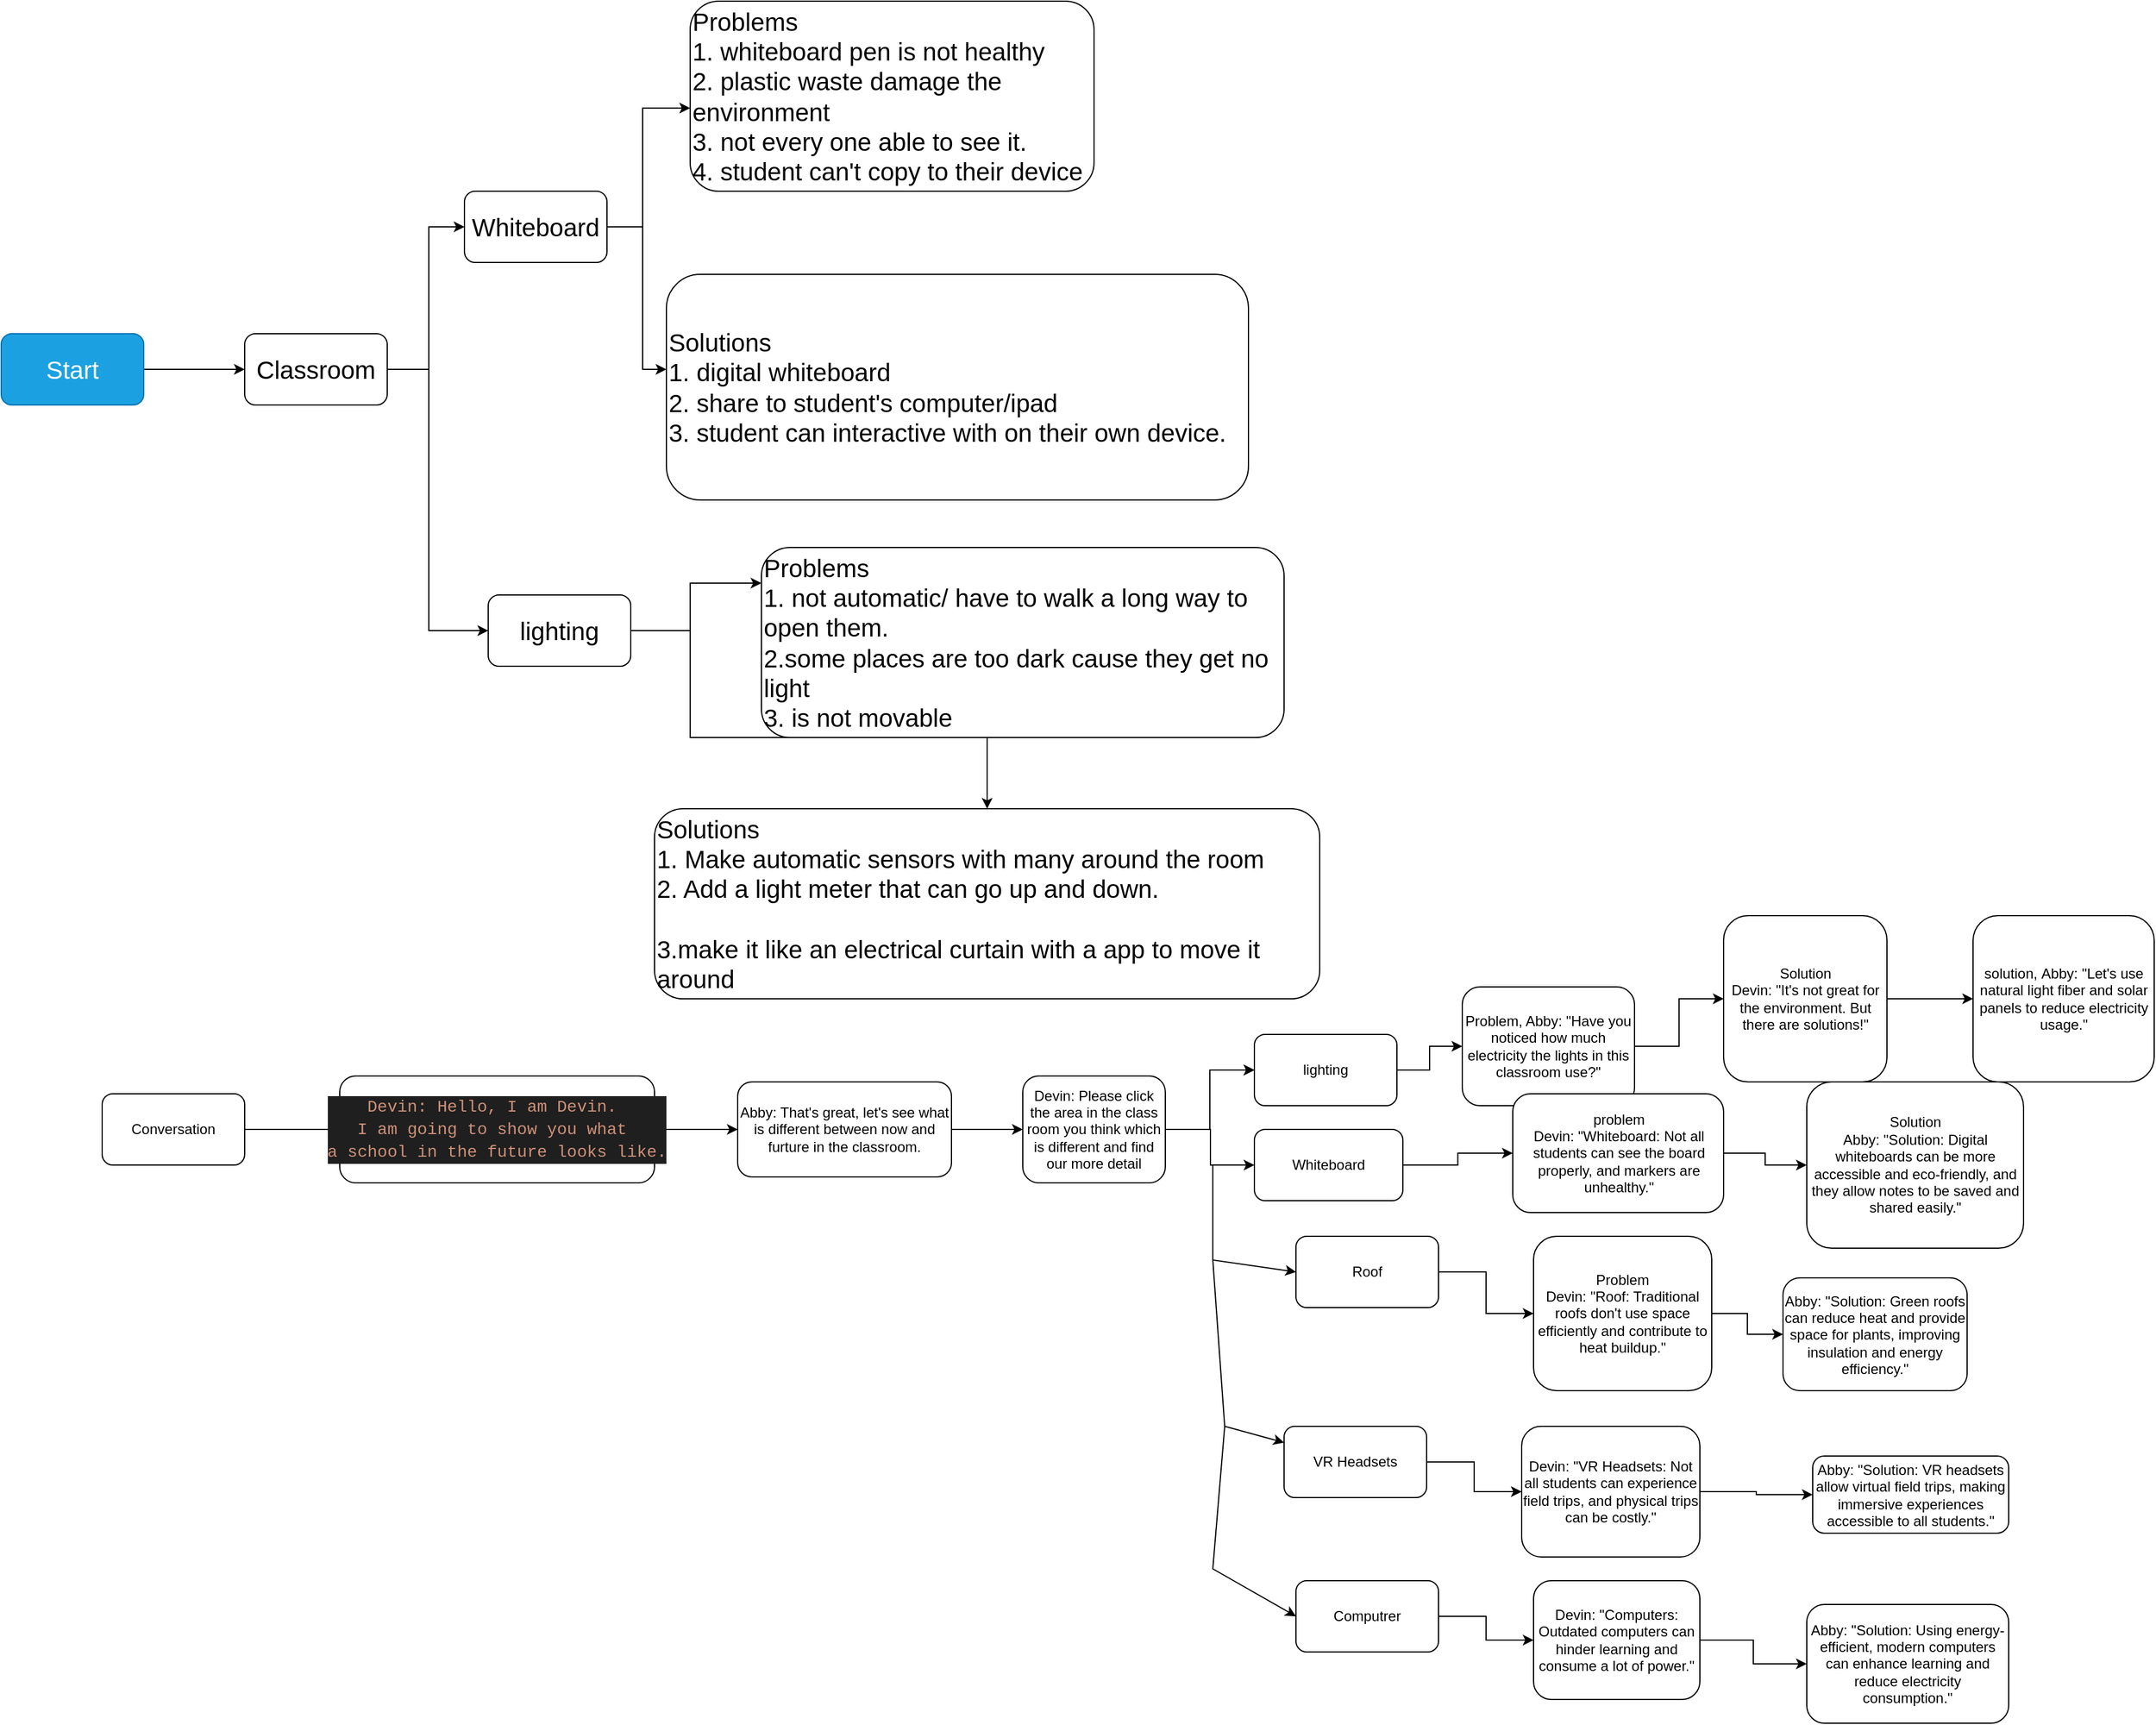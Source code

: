 <mxfile version="20.8.16" type="device"><diagram name="Page-1" id="1Ht2_TqKwG_SBV3NoHXA"><mxGraphModel dx="378" dy="644" grid="1" gridSize="10" guides="1" tooltips="1" connect="1" arrows="1" fold="1" page="1" pageScale="1" pageWidth="850" pageHeight="1100" math="0" shadow="0"><root><mxCell id="0"/><mxCell id="1" parent="0"/><mxCell id="Fb9mNZrfQ_4vvmd7Jvxp-3" value="" style="edgeStyle=orthogonalEdgeStyle;rounded=0;orthogonalLoop=1;jettySize=auto;html=1;" parent="1" source="Fb9mNZrfQ_4vvmd7Jvxp-1" target="Fb9mNZrfQ_4vvmd7Jvxp-2" edge="1"><mxGeometry relative="1" as="geometry"/></mxCell><mxCell id="Fb9mNZrfQ_4vvmd7Jvxp-1" value="Start" style="rounded=1;whiteSpace=wrap;html=1;fillColor=#1ba1e2;fontColor=#ffffff;strokeColor=#006EAF;fontSize=21;" parent="1" vertex="1"><mxGeometry x="100" y="280" width="120" height="60" as="geometry"/></mxCell><mxCell id="Fb9mNZrfQ_4vvmd7Jvxp-5" value="" style="edgeStyle=orthogonalEdgeStyle;rounded=0;orthogonalLoop=1;jettySize=auto;html=1;" parent="1" source="Fb9mNZrfQ_4vvmd7Jvxp-2" target="Fb9mNZrfQ_4vvmd7Jvxp-4" edge="1"><mxGeometry relative="1" as="geometry"><Array as="points"><mxPoint x="460" y="310"/><mxPoint x="460" y="190"/></Array></mxGeometry></mxCell><mxCell id="Fb9mNZrfQ_4vvmd7Jvxp-11" value="" style="edgeStyle=orthogonalEdgeStyle;rounded=0;orthogonalLoop=1;jettySize=auto;html=1;" parent="1" source="Fb9mNZrfQ_4vvmd7Jvxp-2" target="Fb9mNZrfQ_4vvmd7Jvxp-10" edge="1"><mxGeometry relative="1" as="geometry"><Array as="points"><mxPoint x="460" y="310"/><mxPoint x="460" y="530"/></Array></mxGeometry></mxCell><mxCell id="Fb9mNZrfQ_4vvmd7Jvxp-2" value="Classroom" style="whiteSpace=wrap;html=1;fontSize=21;rounded=1;" parent="1" vertex="1"><mxGeometry x="305" y="280" width="120" height="60" as="geometry"/></mxCell><mxCell id="Fb9mNZrfQ_4vvmd7Jvxp-7" value="" style="edgeStyle=orthogonalEdgeStyle;rounded=0;orthogonalLoop=1;jettySize=auto;html=1;" parent="1" source="Fb9mNZrfQ_4vvmd7Jvxp-4" target="Fb9mNZrfQ_4vvmd7Jvxp-6" edge="1"><mxGeometry relative="1" as="geometry"><Array as="points"><mxPoint x="640" y="190"/><mxPoint x="640" y="90"/></Array></mxGeometry></mxCell><mxCell id="Fb9mNZrfQ_4vvmd7Jvxp-9" value="" style="edgeStyle=orthogonalEdgeStyle;rounded=0;orthogonalLoop=1;jettySize=auto;html=1;" parent="1" source="Fb9mNZrfQ_4vvmd7Jvxp-4" target="Fb9mNZrfQ_4vvmd7Jvxp-8" edge="1"><mxGeometry relative="1" as="geometry"><Array as="points"><mxPoint x="640" y="190"/><mxPoint x="640" y="310"/></Array></mxGeometry></mxCell><mxCell id="Fb9mNZrfQ_4vvmd7Jvxp-4" value="Whiteboard" style="whiteSpace=wrap;html=1;fontSize=21;rounded=1;" parent="1" vertex="1"><mxGeometry x="490" y="160" width="120" height="60" as="geometry"/></mxCell><mxCell id="Fb9mNZrfQ_4vvmd7Jvxp-6" value="Problems&lt;div&gt;1. whiteboard pen is not healthy&lt;/div&gt;&lt;div&gt;2. plastic waste damage the environment&lt;/div&gt;&lt;div&gt;3. not every one able to see it.&lt;/div&gt;&lt;div&gt;4. student can't copy to their device&lt;/div&gt;" style="whiteSpace=wrap;html=1;fontSize=21;rounded=1;align=left;" parent="1" vertex="1"><mxGeometry x="680" width="340" height="160" as="geometry"/></mxCell><mxCell id="Fb9mNZrfQ_4vvmd7Jvxp-8" value="Solutions&lt;div&gt;1. digital whiteboard&lt;/div&gt;&lt;div&gt;2. share to student's computer/ipad&lt;/div&gt;&lt;div&gt;3. student can interactive with on their own device.&lt;/div&gt;" style="whiteSpace=wrap;html=1;fontSize=21;rounded=1;align=left;" parent="1" vertex="1"><mxGeometry x="660" y="230" width="490" height="190" as="geometry"/></mxCell><mxCell id="Fb9mNZrfQ_4vvmd7Jvxp-13" value="" style="edgeStyle=orthogonalEdgeStyle;rounded=0;orthogonalLoop=1;jettySize=auto;html=1;" parent="1" source="Fb9mNZrfQ_4vvmd7Jvxp-10" target="Fb9mNZrfQ_4vvmd7Jvxp-12" edge="1"><mxGeometry relative="1" as="geometry"><Array as="points"><mxPoint x="680" y="530"/><mxPoint x="680" y="490"/></Array></mxGeometry></mxCell><mxCell id="Fb9mNZrfQ_4vvmd7Jvxp-15" value="" style="edgeStyle=orthogonalEdgeStyle;rounded=0;orthogonalLoop=1;jettySize=auto;html=1;" parent="1" source="Fb9mNZrfQ_4vvmd7Jvxp-10" target="Fb9mNZrfQ_4vvmd7Jvxp-14" edge="1"><mxGeometry relative="1" as="geometry"><Array as="points"><mxPoint x="680" y="530"/><mxPoint x="680" y="620"/></Array></mxGeometry></mxCell><mxCell id="Fb9mNZrfQ_4vvmd7Jvxp-10" value="light&lt;span style=&quot;background-color: initial;&quot;&gt;ing&lt;/span&gt;" style="whiteSpace=wrap;html=1;fontSize=21;rounded=1;" parent="1" vertex="1"><mxGeometry x="510" y="500" width="120" height="60" as="geometry"/></mxCell><mxCell id="Fb9mNZrfQ_4vvmd7Jvxp-12" value="Problems&lt;div&gt;1. not automatic/ have to walk a long way to open them.&lt;/div&gt;&lt;div&gt;2.some places are too dark cause they get no light&lt;/div&gt;&lt;div&gt;3. is not movable&lt;/div&gt;" style="whiteSpace=wrap;html=1;fontSize=21;rounded=1;align=left;" parent="1" vertex="1"><mxGeometry x="740" y="460" width="440" height="160" as="geometry"/></mxCell><mxCell id="Fb9mNZrfQ_4vvmd7Jvxp-14" value="Solutions&lt;div&gt;&lt;span style=&quot;background-color: initial;&quot;&gt;1. Make automatic sensors with many around the room&lt;/span&gt;&lt;/div&gt;&lt;div style=&quot;border-color: var(--border-color);&quot;&gt;2. Add a light meter that can go up and down.&amp;nbsp;&lt;/div&gt;&lt;div&gt;&lt;span style=&quot;background-color: initial;&quot;&gt;&amp;nbsp;&lt;/span&gt;&lt;br&gt;&lt;/div&gt;&lt;div&gt;3.make it like an electrical curtain with a app to move it around&lt;/div&gt;" style="whiteSpace=wrap;html=1;fontSize=21;rounded=1;align=left;" parent="1" vertex="1"><mxGeometry x="650" y="680" width="560" height="160" as="geometry"/></mxCell><mxCell id="0myGVxyWQiI1HPDmhMZt-3" value="" style="edgeStyle=orthogonalEdgeStyle;rounded=0;orthogonalLoop=1;jettySize=auto;html=1;" parent="1" source="0myGVxyWQiI1HPDmhMZt-1" target="0myGVxyWQiI1HPDmhMZt-2" edge="1"><mxGeometry relative="1" as="geometry"/></mxCell><mxCell id="0myGVxyWQiI1HPDmhMZt-1" value="Conversation" style="rounded=1;whiteSpace=wrap;html=1;" parent="1" vertex="1"><mxGeometry x="185" y="920" width="120" height="60" as="geometry"/></mxCell><mxCell id="0myGVxyWQiI1HPDmhMZt-5" value="" style="edgeStyle=orthogonalEdgeStyle;rounded=0;orthogonalLoop=1;jettySize=auto;html=1;" parent="1" source="0myGVxyWQiI1HPDmhMZt-2" target="0myGVxyWQiI1HPDmhMZt-4" edge="1"><mxGeometry relative="1" as="geometry"/></mxCell><mxCell id="0myGVxyWQiI1HPDmhMZt-2" value="&lt;div style=&quot;color: rgb(204, 204, 204); background-color: rgb(31, 31, 31); font-family: Consolas, &amp;quot;Courier New&amp;quot;, monospace; font-size: 14px; line-height: 19px; white-space: pre;&quot;&gt;&lt;span style=&quot;color: #ce9178;&quot;&gt;Devin: Hello, I am Devin. &lt;/span&gt;&lt;/div&gt;&lt;div style=&quot;color: rgb(204, 204, 204); background-color: rgb(31, 31, 31); font-family: Consolas, &amp;quot;Courier New&amp;quot;, monospace; font-size: 14px; line-height: 19px; white-space: pre;&quot;&gt;&lt;span style=&quot;color: #ce9178;&quot;&gt;I am going to show you what &lt;/span&gt;&lt;/div&gt;&lt;div style=&quot;color: rgb(204, 204, 204); background-color: rgb(31, 31, 31); font-family: Consolas, &amp;quot;Courier New&amp;quot;, monospace; font-size: 14px; line-height: 19px; white-space: pre;&quot;&gt;&lt;span style=&quot;color: #ce9178;&quot;&gt;a school in the future looks like.&lt;/span&gt;&lt;/div&gt;" style="whiteSpace=wrap;html=1;rounded=1;" parent="1" vertex="1"><mxGeometry x="385" y="905" width="265" height="90" as="geometry"/></mxCell><mxCell id="0myGVxyWQiI1HPDmhMZt-7" value="" style="edgeStyle=orthogonalEdgeStyle;rounded=0;orthogonalLoop=1;jettySize=auto;html=1;" parent="1" source="0myGVxyWQiI1HPDmhMZt-4" target="0myGVxyWQiI1HPDmhMZt-6" edge="1"><mxGeometry relative="1" as="geometry"/></mxCell><mxCell id="0myGVxyWQiI1HPDmhMZt-4" value="Abby: That's great, let's see what is different between now and furture in the classroom." style="whiteSpace=wrap;html=1;rounded=1;" parent="1" vertex="1"><mxGeometry x="720" y="910" width="180" height="80" as="geometry"/></mxCell><mxCell id="0myGVxyWQiI1HPDmhMZt-9" value="" style="edgeStyle=orthogonalEdgeStyle;rounded=0;orthogonalLoop=1;jettySize=auto;html=1;" parent="1" source="0myGVxyWQiI1HPDmhMZt-6" target="0myGVxyWQiI1HPDmhMZt-8" edge="1"><mxGeometry relative="1" as="geometry"/></mxCell><mxCell id="0myGVxyWQiI1HPDmhMZt-10" value="" style="edgeStyle=orthogonalEdgeStyle;rounded=0;orthogonalLoop=1;jettySize=auto;html=1;" parent="1" source="0myGVxyWQiI1HPDmhMZt-6" target="0myGVxyWQiI1HPDmhMZt-8" edge="1"><mxGeometry relative="1" as="geometry"/></mxCell><mxCell id="0myGVxyWQiI1HPDmhMZt-12" value="" style="edgeStyle=orthogonalEdgeStyle;rounded=0;orthogonalLoop=1;jettySize=auto;html=1;" parent="1" source="0myGVxyWQiI1HPDmhMZt-6" target="0myGVxyWQiI1HPDmhMZt-11" edge="1"><mxGeometry relative="1" as="geometry"><Array as="points"><mxPoint x="1118" y="950"/><mxPoint x="1118" y="980"/></Array></mxGeometry></mxCell><mxCell id="0myGVxyWQiI1HPDmhMZt-6" value="Devin: Please click the area in the class room you think which is different and find our more detail" style="whiteSpace=wrap;html=1;rounded=1;" parent="1" vertex="1"><mxGeometry x="960" y="905" width="120" height="90" as="geometry"/></mxCell><mxCell id="s9zIzL7yRvZEW_IvdfzG-3" value="" style="edgeStyle=orthogonalEdgeStyle;rounded=0;orthogonalLoop=1;jettySize=auto;html=1;" edge="1" parent="1" source="0myGVxyWQiI1HPDmhMZt-8" target="s9zIzL7yRvZEW_IvdfzG-2"><mxGeometry relative="1" as="geometry"/></mxCell><mxCell id="0myGVxyWQiI1HPDmhMZt-8" value="lighting" style="whiteSpace=wrap;html=1;rounded=1;" parent="1" vertex="1"><mxGeometry x="1155" y="870" width="120" height="60" as="geometry"/></mxCell><mxCell id="s9zIzL7yRvZEW_IvdfzG-9" value="" style="edgeStyle=orthogonalEdgeStyle;rounded=0;orthogonalLoop=1;jettySize=auto;html=1;" edge="1" parent="1" source="0myGVxyWQiI1HPDmhMZt-11" target="s9zIzL7yRvZEW_IvdfzG-8"><mxGeometry relative="1" as="geometry"/></mxCell><mxCell id="0myGVxyWQiI1HPDmhMZt-11" value="Whiteboard" style="whiteSpace=wrap;html=1;rounded=1;" parent="1" vertex="1"><mxGeometry x="1155" y="950" width="125" height="60" as="geometry"/></mxCell><mxCell id="s9zIzL7yRvZEW_IvdfzG-5" value="" style="edgeStyle=orthogonalEdgeStyle;rounded=0;orthogonalLoop=1;jettySize=auto;html=1;" edge="1" parent="1" source="s9zIzL7yRvZEW_IvdfzG-2" target="s9zIzL7yRvZEW_IvdfzG-4"><mxGeometry relative="1" as="geometry"/></mxCell><mxCell id="s9zIzL7yRvZEW_IvdfzG-2" value="Problem, Abby: &quot;Have you noticed how much electricity the lights in this classroom use?&quot;" style="whiteSpace=wrap;html=1;rounded=1;" vertex="1" parent="1"><mxGeometry x="1330" y="830" width="145" height="100" as="geometry"/></mxCell><mxCell id="s9zIzL7yRvZEW_IvdfzG-7" value="" style="edgeStyle=orthogonalEdgeStyle;rounded=0;orthogonalLoop=1;jettySize=auto;html=1;" edge="1" parent="1" source="s9zIzL7yRvZEW_IvdfzG-4" target="s9zIzL7yRvZEW_IvdfzG-6"><mxGeometry relative="1" as="geometry"/></mxCell><mxCell id="s9zIzL7yRvZEW_IvdfzG-4" value="Solution&lt;br&gt;Devin: &quot;It's not great for the environment. But there are solutions!&quot;" style="whiteSpace=wrap;html=1;rounded=1;" vertex="1" parent="1"><mxGeometry x="1550" y="770" width="137.5" height="140" as="geometry"/></mxCell><mxCell id="s9zIzL7yRvZEW_IvdfzG-6" value="solution,&amp;nbsp;Abby: &quot;Let's use natural light fiber and solar panels to reduce electricity usage.&quot;" style="whiteSpace=wrap;html=1;rounded=1;" vertex="1" parent="1"><mxGeometry x="1760" y="770" width="152.5" height="140" as="geometry"/></mxCell><mxCell id="s9zIzL7yRvZEW_IvdfzG-12" value="" style="edgeStyle=orthogonalEdgeStyle;rounded=0;orthogonalLoop=1;jettySize=auto;html=1;" edge="1" parent="1" source="s9zIzL7yRvZEW_IvdfzG-8" target="s9zIzL7yRvZEW_IvdfzG-11"><mxGeometry relative="1" as="geometry"/></mxCell><mxCell id="s9zIzL7yRvZEW_IvdfzG-8" value="problem&lt;br&gt;Devin: &quot;Whiteboard: Not all students can see the board properly, and markers are unhealthy.&quot;" style="whiteSpace=wrap;html=1;rounded=1;" vertex="1" parent="1"><mxGeometry x="1372.5" y="920" width="177.5" height="100" as="geometry"/></mxCell><mxCell id="s9zIzL7yRvZEW_IvdfzG-11" value="Solution&lt;br&gt;Abby: &quot;Solution: Digital whiteboards can be more accessible and eco-friendly, and they allow notes to be saved and shared easily.&quot;" style="whiteSpace=wrap;html=1;rounded=1;" vertex="1" parent="1"><mxGeometry x="1620" y="910" width="182.5" height="140" as="geometry"/></mxCell><mxCell id="s9zIzL7yRvZEW_IvdfzG-15" value="" style="endArrow=classic;html=1;rounded=0;" edge="1" parent="1"><mxGeometry width="50" height="50" relative="1" as="geometry"><mxPoint x="1120" y="980" as="sourcePoint"/><mxPoint x="1190" y="1070" as="targetPoint"/><Array as="points"><mxPoint x="1120" y="1060"/></Array></mxGeometry></mxCell><mxCell id="s9zIzL7yRvZEW_IvdfzG-20" value="" style="edgeStyle=orthogonalEdgeStyle;rounded=0;orthogonalLoop=1;jettySize=auto;html=1;" edge="1" parent="1" source="s9zIzL7yRvZEW_IvdfzG-16" target="s9zIzL7yRvZEW_IvdfzG-19"><mxGeometry relative="1" as="geometry"/></mxCell><mxCell id="s9zIzL7yRvZEW_IvdfzG-16" value="Roof" style="rounded=1;whiteSpace=wrap;html=1;" vertex="1" parent="1"><mxGeometry x="1190" y="1040" width="120" height="60" as="geometry"/></mxCell><mxCell id="s9zIzL7yRvZEW_IvdfzG-23" value="" style="edgeStyle=orthogonalEdgeStyle;rounded=0;orthogonalLoop=1;jettySize=auto;html=1;" edge="1" parent="1" source="s9zIzL7yRvZEW_IvdfzG-19" target="s9zIzL7yRvZEW_IvdfzG-22"><mxGeometry relative="1" as="geometry"/></mxCell><mxCell id="s9zIzL7yRvZEW_IvdfzG-19" value="Problem&lt;br&gt;Devin: &quot;Roof: Traditional roofs don't use space efficiently and contribute to heat buildup.&quot;" style="whiteSpace=wrap;html=1;rounded=1;" vertex="1" parent="1"><mxGeometry x="1390" y="1040" width="150" height="130" as="geometry"/></mxCell><mxCell id="s9zIzL7yRvZEW_IvdfzG-22" value="Abby: &quot;Solution: Green roofs can reduce heat and provide space for plants, improving insulation and energy efficiency.&quot;" style="whiteSpace=wrap;html=1;rounded=1;" vertex="1" parent="1"><mxGeometry x="1600" y="1075" width="155" height="95" as="geometry"/></mxCell><mxCell id="s9zIzL7yRvZEW_IvdfzG-24" value="" style="endArrow=classic;html=1;rounded=0;" edge="1" parent="1" target="s9zIzL7yRvZEW_IvdfzG-25"><mxGeometry width="50" height="50" relative="1" as="geometry"><mxPoint x="1120" y="1060" as="sourcePoint"/><mxPoint x="1160" y="1160" as="targetPoint"/><Array as="points"><mxPoint x="1130" y="1200"/></Array></mxGeometry></mxCell><mxCell id="s9zIzL7yRvZEW_IvdfzG-28" value="" style="edgeStyle=orthogonalEdgeStyle;rounded=0;orthogonalLoop=1;jettySize=auto;html=1;" edge="1" parent="1" source="s9zIzL7yRvZEW_IvdfzG-25" target="s9zIzL7yRvZEW_IvdfzG-27"><mxGeometry relative="1" as="geometry"/></mxCell><mxCell id="s9zIzL7yRvZEW_IvdfzG-25" value="VR Headsets" style="rounded=1;whiteSpace=wrap;html=1;" vertex="1" parent="1"><mxGeometry x="1180" y="1200" width="120" height="60" as="geometry"/></mxCell><mxCell id="s9zIzL7yRvZEW_IvdfzG-30" value="" style="edgeStyle=orthogonalEdgeStyle;rounded=0;orthogonalLoop=1;jettySize=auto;html=1;" edge="1" parent="1" source="s9zIzL7yRvZEW_IvdfzG-27" target="s9zIzL7yRvZEW_IvdfzG-29"><mxGeometry relative="1" as="geometry"/></mxCell><mxCell id="s9zIzL7yRvZEW_IvdfzG-27" value="Devin: &quot;VR Headsets: Not all students can experience field trips, and physical trips can be costly.&quot;" style="whiteSpace=wrap;html=1;rounded=1;" vertex="1" parent="1"><mxGeometry x="1380" y="1200" width="150" height="110" as="geometry"/></mxCell><mxCell id="s9zIzL7yRvZEW_IvdfzG-29" value="Abby: &quot;Solution: VR headsets allow virtual field trips, making immersive experiences accessible to all students.&quot;" style="whiteSpace=wrap;html=1;rounded=1;" vertex="1" parent="1"><mxGeometry x="1625" y="1225" width="165" height="65" as="geometry"/></mxCell><mxCell id="s9zIzL7yRvZEW_IvdfzG-31" value="" style="endArrow=classic;html=1;rounded=0;entryX=0;entryY=0.5;entryDx=0;entryDy=0;" edge="1" parent="1" target="s9zIzL7yRvZEW_IvdfzG-32"><mxGeometry width="50" height="50" relative="1" as="geometry"><mxPoint x="1130" y="1200" as="sourcePoint"/><mxPoint x="1180" y="1350" as="targetPoint"/><Array as="points"><mxPoint x="1120" y="1320"/></Array></mxGeometry></mxCell><mxCell id="s9zIzL7yRvZEW_IvdfzG-34" value="" style="edgeStyle=orthogonalEdgeStyle;rounded=0;orthogonalLoop=1;jettySize=auto;html=1;" edge="1" parent="1" source="s9zIzL7yRvZEW_IvdfzG-32" target="s9zIzL7yRvZEW_IvdfzG-33"><mxGeometry relative="1" as="geometry"/></mxCell><mxCell id="s9zIzL7yRvZEW_IvdfzG-32" value="Computrer" style="rounded=1;whiteSpace=wrap;html=1;" vertex="1" parent="1"><mxGeometry x="1190" y="1330" width="120" height="60" as="geometry"/></mxCell><mxCell id="s9zIzL7yRvZEW_IvdfzG-36" value="" style="edgeStyle=orthogonalEdgeStyle;rounded=0;orthogonalLoop=1;jettySize=auto;html=1;" edge="1" parent="1" source="s9zIzL7yRvZEW_IvdfzG-33" target="s9zIzL7yRvZEW_IvdfzG-35"><mxGeometry relative="1" as="geometry"/></mxCell><mxCell id="s9zIzL7yRvZEW_IvdfzG-33" value="Devin: &quot;Computers: Outdated computers can hinder learning and consume a lot of power.&quot;" style="whiteSpace=wrap;html=1;rounded=1;" vertex="1" parent="1"><mxGeometry x="1390" y="1330" width="140" height="100" as="geometry"/></mxCell><mxCell id="s9zIzL7yRvZEW_IvdfzG-35" value="Abby: &quot;Solution: Using energy-efficient, modern computers can enhance learning and reduce electricity consumption.&quot;" style="whiteSpace=wrap;html=1;rounded=1;" vertex="1" parent="1"><mxGeometry x="1620" y="1350" width="170" height="100" as="geometry"/></mxCell></root></mxGraphModel></diagram></mxfile>